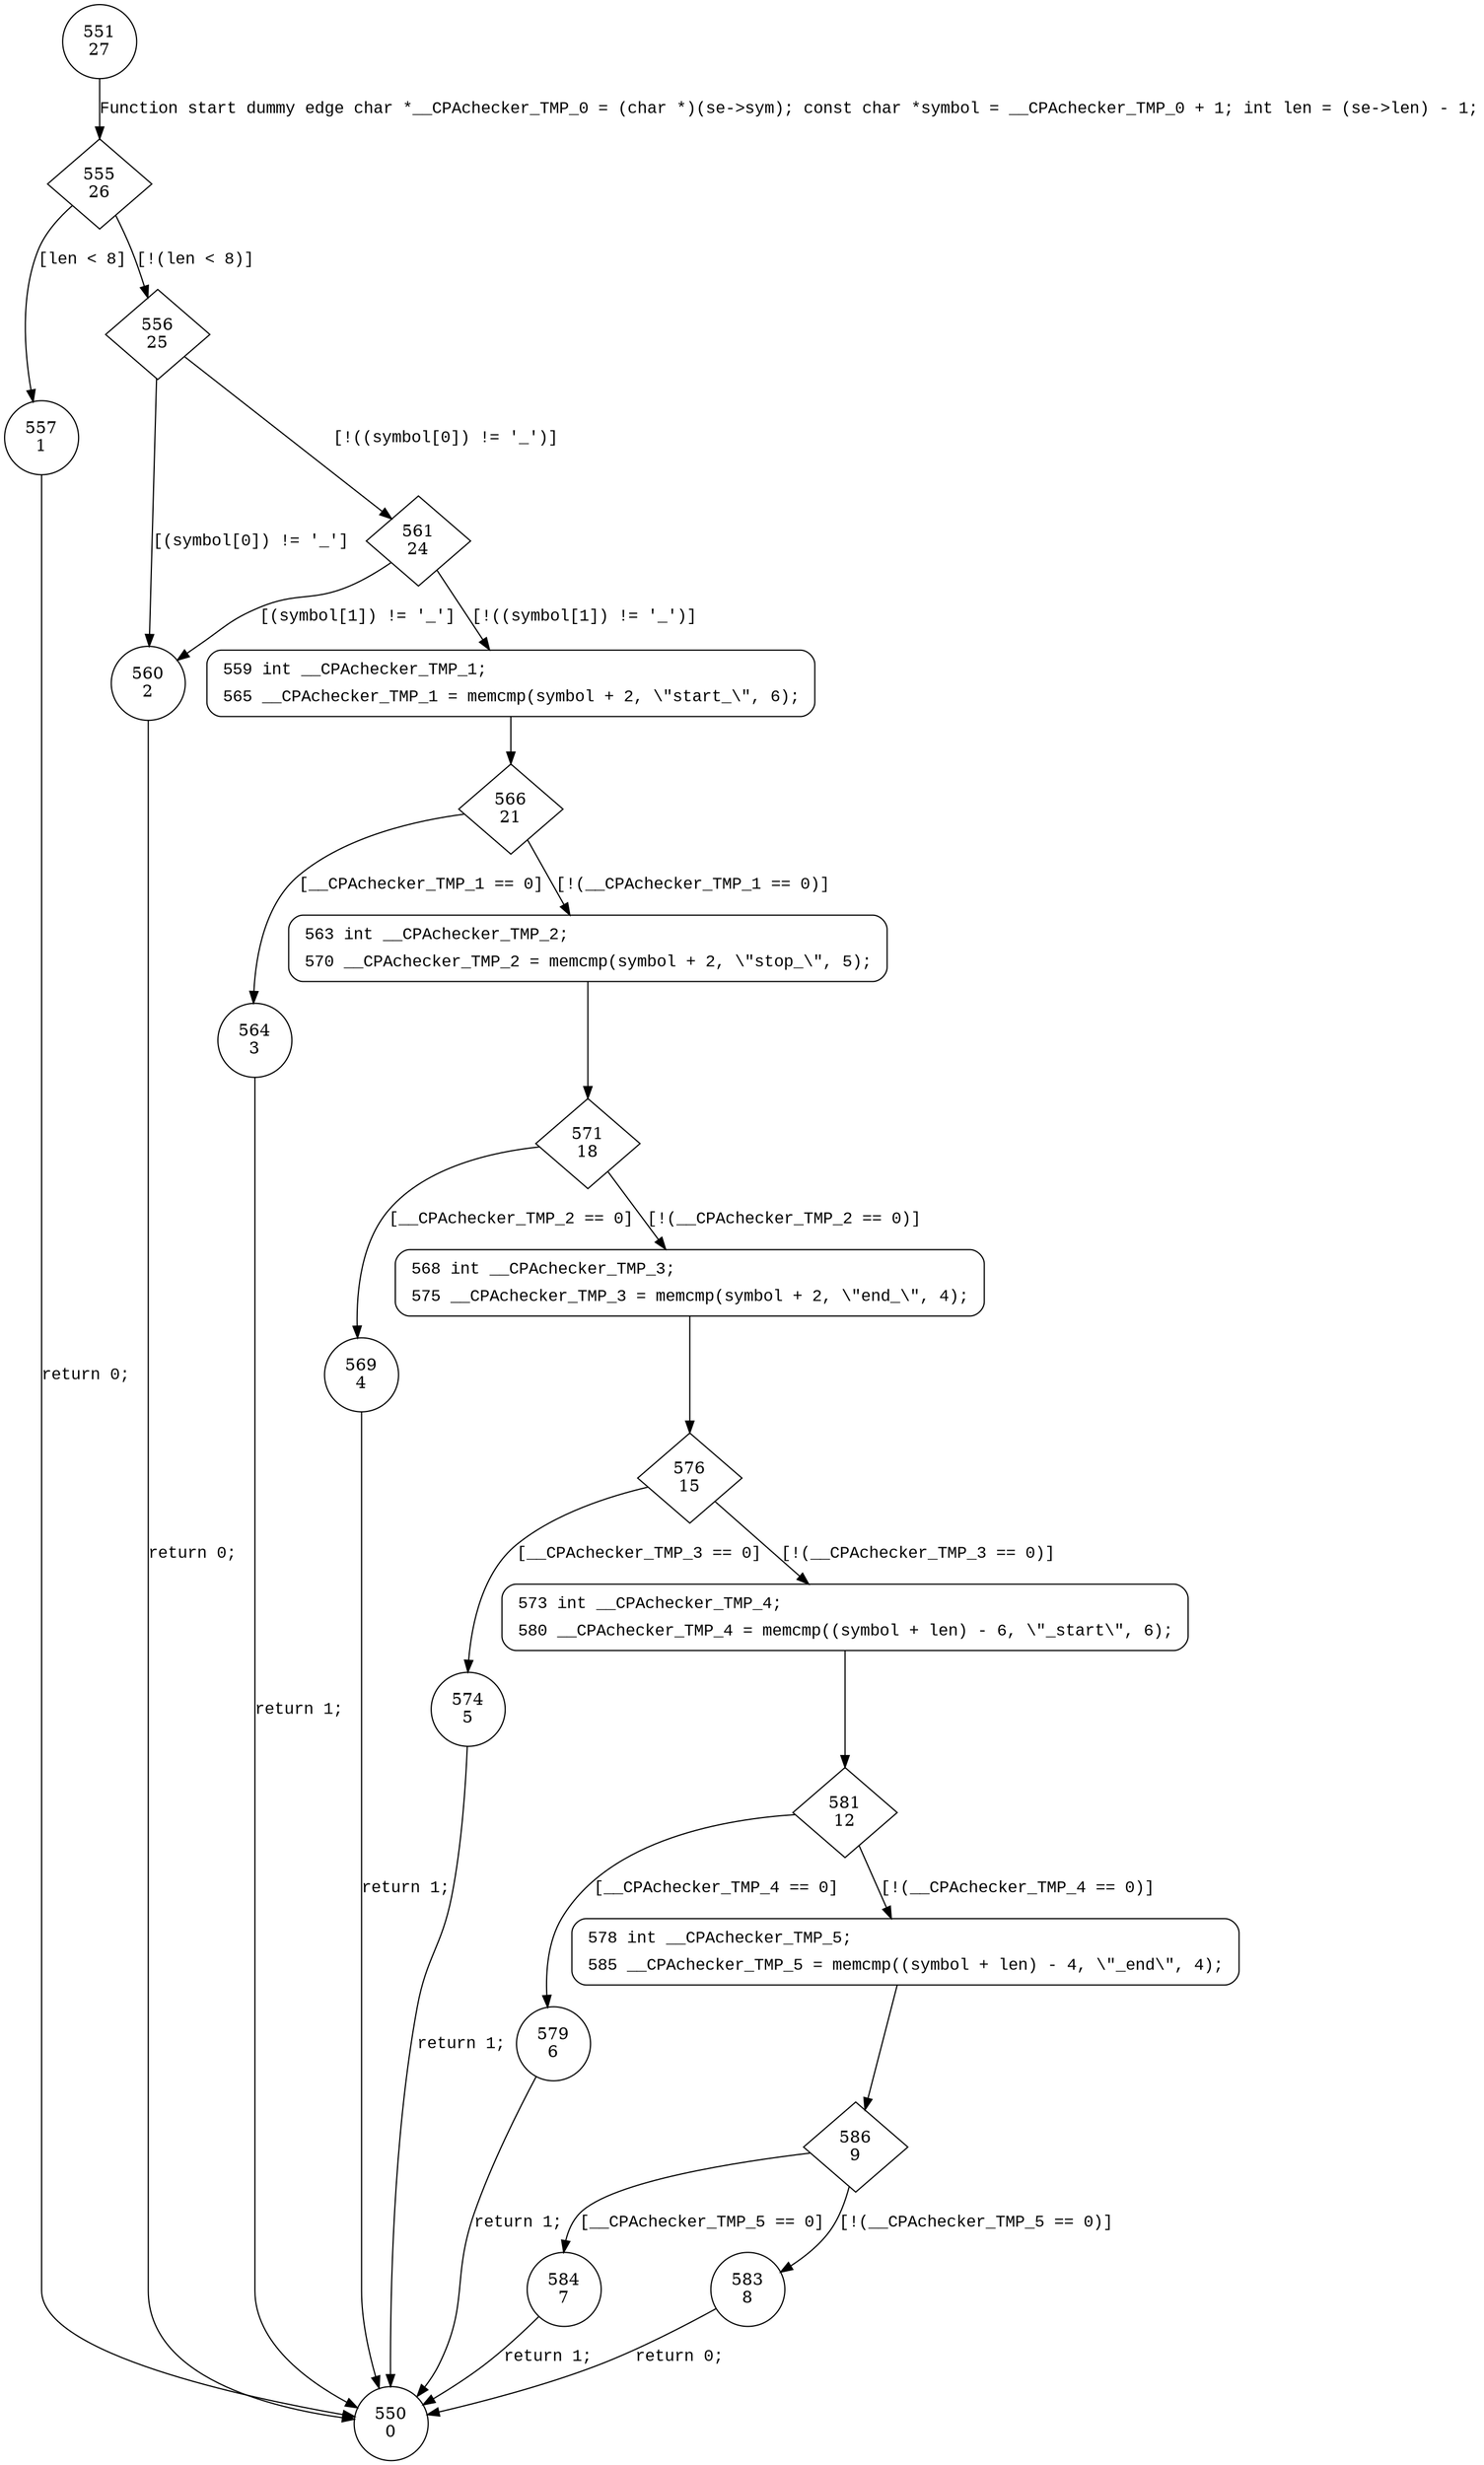 digraph may_be_linker_script_provide_symbol {
551 [shape="circle" label="551\n27"]
555 [shape="diamond" label="555\n26"]
557 [shape="circle" label="557\n1"]
556 [shape="diamond" label="556\n25"]
560 [shape="circle" label="560\n2"]
561 [shape="diamond" label="561\n24"]
559 [shape="circle" label="559\n23"]
566 [shape="diamond" label="566\n21"]
564 [shape="circle" label="564\n3"]
563 [shape="circle" label="563\n20"]
571 [shape="diamond" label="571\n18"]
569 [shape="circle" label="569\n4"]
568 [shape="circle" label="568\n17"]
576 [shape="diamond" label="576\n15"]
574 [shape="circle" label="574\n5"]
573 [shape="circle" label="573\n14"]
581 [shape="diamond" label="581\n12"]
579 [shape="circle" label="579\n6"]
578 [shape="circle" label="578\n11"]
586 [shape="diamond" label="586\n9"]
584 [shape="circle" label="584\n7"]
583 [shape="circle" label="583\n8"]
550 [shape="circle" label="550\n0"]
559 [style="filled,bold" penwidth="1" fillcolor="white" fontname="Courier New" shape="Mrecord" label=<<table border="0" cellborder="0" cellpadding="3" bgcolor="white"><tr><td align="right">559</td><td align="left">int __CPAchecker_TMP_1;</td></tr><tr><td align="right">565</td><td align="left">__CPAchecker_TMP_1 = memcmp(symbol + 2, \"start_\", 6);</td></tr></table>>]
559 -> 566[label=""]
563 [style="filled,bold" penwidth="1" fillcolor="white" fontname="Courier New" shape="Mrecord" label=<<table border="0" cellborder="0" cellpadding="3" bgcolor="white"><tr><td align="right">563</td><td align="left">int __CPAchecker_TMP_2;</td></tr><tr><td align="right">570</td><td align="left">__CPAchecker_TMP_2 = memcmp(symbol + 2, \"stop_\", 5);</td></tr></table>>]
563 -> 571[label=""]
568 [style="filled,bold" penwidth="1" fillcolor="white" fontname="Courier New" shape="Mrecord" label=<<table border="0" cellborder="0" cellpadding="3" bgcolor="white"><tr><td align="right">568</td><td align="left">int __CPAchecker_TMP_3;</td></tr><tr><td align="right">575</td><td align="left">__CPAchecker_TMP_3 = memcmp(symbol + 2, \"end_\", 4);</td></tr></table>>]
568 -> 576[label=""]
573 [style="filled,bold" penwidth="1" fillcolor="white" fontname="Courier New" shape="Mrecord" label=<<table border="0" cellborder="0" cellpadding="3" bgcolor="white"><tr><td align="right">573</td><td align="left">int __CPAchecker_TMP_4;</td></tr><tr><td align="right">580</td><td align="left">__CPAchecker_TMP_4 = memcmp((symbol + len) - 6, \"_start\", 6);</td></tr></table>>]
573 -> 581[label=""]
578 [style="filled,bold" penwidth="1" fillcolor="white" fontname="Courier New" shape="Mrecord" label=<<table border="0" cellborder="0" cellpadding="3" bgcolor="white"><tr><td align="right">578</td><td align="left">int __CPAchecker_TMP_5;</td></tr><tr><td align="right">585</td><td align="left">__CPAchecker_TMP_5 = memcmp((symbol + len) - 4, \"_end\", 4);</td></tr></table>>]
578 -> 586[label=""]
551 -> 555 [label="Function start dummy edge char *__CPAchecker_TMP_0 = (char *)(se->sym); const char *symbol = __CPAchecker_TMP_0 + 1; int len = (se->len) - 1;" fontname="Courier New"]
555 -> 557 [label="[len < 8]" fontname="Courier New"]
555 -> 556 [label="[!(len < 8)]" fontname="Courier New"]
556 -> 560 [label="[(symbol[0]) != '_']" fontname="Courier New"]
556 -> 561 [label="[!((symbol[0]) != '_')]" fontname="Courier New"]
561 -> 560 [label="[(symbol[1]) != '_']" fontname="Courier New"]
561 -> 559 [label="[!((symbol[1]) != '_')]" fontname="Courier New"]
566 -> 564 [label="[__CPAchecker_TMP_1 == 0]" fontname="Courier New"]
566 -> 563 [label="[!(__CPAchecker_TMP_1 == 0)]" fontname="Courier New"]
571 -> 569 [label="[__CPAchecker_TMP_2 == 0]" fontname="Courier New"]
571 -> 568 [label="[!(__CPAchecker_TMP_2 == 0)]" fontname="Courier New"]
576 -> 574 [label="[__CPAchecker_TMP_3 == 0]" fontname="Courier New"]
576 -> 573 [label="[!(__CPAchecker_TMP_3 == 0)]" fontname="Courier New"]
581 -> 579 [label="[__CPAchecker_TMP_4 == 0]" fontname="Courier New"]
581 -> 578 [label="[!(__CPAchecker_TMP_4 == 0)]" fontname="Courier New"]
586 -> 584 [label="[__CPAchecker_TMP_5 == 0]" fontname="Courier New"]
586 -> 583 [label="[!(__CPAchecker_TMP_5 == 0)]" fontname="Courier New"]
584 -> 550 [label="return 1;" fontname="Courier New"]
574 -> 550 [label="return 1;" fontname="Courier New"]
564 -> 550 [label="return 1;" fontname="Courier New"]
560 -> 550 [label="return 0;" fontname="Courier New"]
583 -> 550 [label="return 0;" fontname="Courier New"]
579 -> 550 [label="return 1;" fontname="Courier New"]
569 -> 550 [label="return 1;" fontname="Courier New"]
557 -> 550 [label="return 0;" fontname="Courier New"]
}